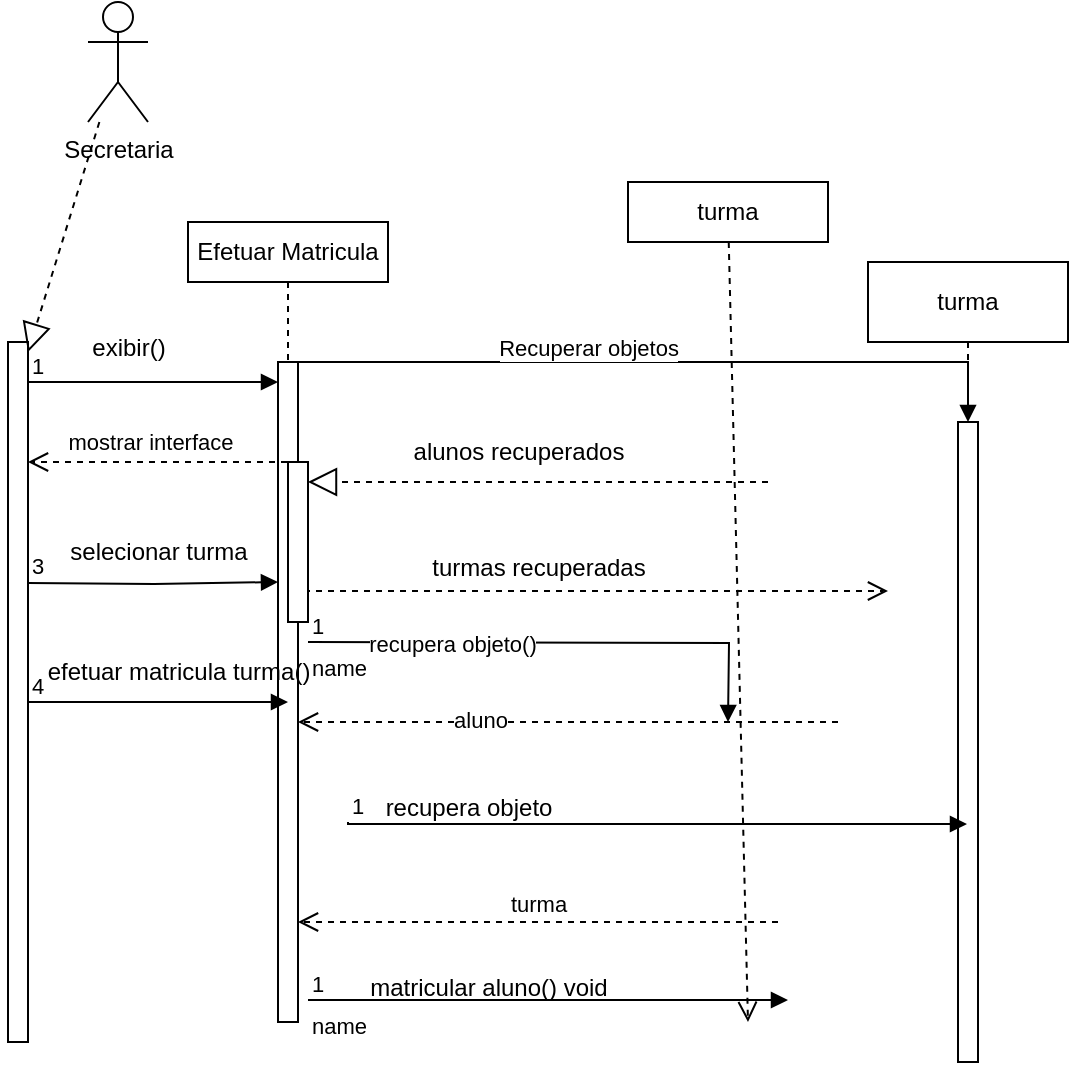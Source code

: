 <mxfile version="24.5.3" type="device">
  <diagram name="Page-1" id="2YBvvXClWsGukQMizWep">
    <mxGraphModel dx="1290" dy="1657" grid="1" gridSize="10" guides="1" tooltips="1" connect="1" arrows="1" fold="1" page="1" pageScale="1" pageWidth="850" pageHeight="1100" math="0" shadow="0">
      <root>
        <mxCell id="0" />
        <mxCell id="1" parent="0" />
        <mxCell id="aM9ryv3xv72pqoxQDRHE-1" value="Efetuar Matricula" style="shape=umlLifeline;perimeter=lifelinePerimeter;whiteSpace=wrap;html=1;container=0;dropTarget=0;collapsible=0;recursiveResize=0;outlineConnect=0;portConstraint=eastwest;newEdgeStyle={&quot;edgeStyle&quot;:&quot;elbowEdgeStyle&quot;,&quot;elbow&quot;:&quot;vertical&quot;,&quot;curved&quot;:0,&quot;rounded&quot;:0};size=30;" parent="1" vertex="1">
          <mxGeometry x="120" y="50" width="100" height="390" as="geometry" />
        </mxCell>
        <mxCell id="aM9ryv3xv72pqoxQDRHE-2" value="" style="html=1;points=[];perimeter=orthogonalPerimeter;outlineConnect=0;targetShapes=umlLifeline;portConstraint=eastwest;newEdgeStyle={&quot;edgeStyle&quot;:&quot;elbowEdgeStyle&quot;,&quot;elbow&quot;:&quot;vertical&quot;,&quot;curved&quot;:0,&quot;rounded&quot;:0};" parent="aM9ryv3xv72pqoxQDRHE-1" vertex="1">
          <mxGeometry x="45" y="70" width="10" height="330" as="geometry" />
        </mxCell>
        <mxCell id="aM9ryv3xv72pqoxQDRHE-4" value="" style="html=1;points=[];perimeter=orthogonalPerimeter;outlineConnect=0;targetShapes=umlLifeline;portConstraint=eastwest;newEdgeStyle={&quot;edgeStyle&quot;:&quot;elbowEdgeStyle&quot;,&quot;elbow&quot;:&quot;vertical&quot;,&quot;curved&quot;:0,&quot;rounded&quot;:0};" parent="aM9ryv3xv72pqoxQDRHE-1" vertex="1">
          <mxGeometry x="50" y="120" width="10" height="80" as="geometry" />
        </mxCell>
        <mxCell id="aM9ryv3xv72pqoxQDRHE-5" value="turma" style="shape=umlLifeline;perimeter=lifelinePerimeter;whiteSpace=wrap;html=1;container=0;dropTarget=0;collapsible=0;recursiveResize=0;outlineConnect=0;portConstraint=eastwest;newEdgeStyle={&quot;edgeStyle&quot;:&quot;elbowEdgeStyle&quot;,&quot;elbow&quot;:&quot;vertical&quot;,&quot;curved&quot;:0,&quot;rounded&quot;:0};" parent="1" vertex="1">
          <mxGeometry x="460" y="70" width="100" height="400" as="geometry" />
        </mxCell>
        <mxCell id="aM9ryv3xv72pqoxQDRHE-6" value="" style="html=1;points=[];perimeter=orthogonalPerimeter;outlineConnect=0;targetShapes=umlLifeline;portConstraint=eastwest;newEdgeStyle={&quot;edgeStyle&quot;:&quot;elbowEdgeStyle&quot;,&quot;elbow&quot;:&quot;vertical&quot;,&quot;curved&quot;:0,&quot;rounded&quot;:0};" parent="aM9ryv3xv72pqoxQDRHE-5" vertex="1">
          <mxGeometry x="45" y="80" width="10" height="320" as="geometry" />
        </mxCell>
        <mxCell id="aM9ryv3xv72pqoxQDRHE-7" value="-" style="html=1;verticalAlign=bottom;endArrow=block;edgeStyle=elbowEdgeStyle;elbow=vertical;curved=0;rounded=0;" parent="1" source="aM9ryv3xv72pqoxQDRHE-2" target="aM9ryv3xv72pqoxQDRHE-6" edge="1">
          <mxGeometry relative="1" as="geometry">
            <mxPoint x="195" y="130" as="sourcePoint" />
            <Array as="points">
              <mxPoint x="180" y="120" />
            </Array>
          </mxGeometry>
        </mxCell>
        <mxCell id="s9UZAolweOTETOe0ZmJE-31" value="Recuperar objetos" style="edgeLabel;html=1;align=center;verticalAlign=middle;resizable=0;points=[];" vertex="1" connectable="0" parent="aM9ryv3xv72pqoxQDRHE-7">
          <mxGeometry x="-0.364" relative="1" as="geometry">
            <mxPoint x="29" y="-7" as="offset" />
          </mxGeometry>
        </mxCell>
        <mxCell id="aM9ryv3xv72pqoxQDRHE-8" value="" style="html=1;verticalAlign=bottom;endArrow=open;dashed=1;endSize=8;edgeStyle=elbowEdgeStyle;elbow=vertical;curved=0;rounded=0;" parent="1" edge="1">
          <mxGeometry relative="1" as="geometry">
            <mxPoint x="175" y="300" as="targetPoint" />
            <Array as="points">
              <mxPoint x="190" y="300" />
            </Array>
            <mxPoint x="445" y="300" as="sourcePoint" />
          </mxGeometry>
        </mxCell>
        <mxCell id="s9UZAolweOTETOe0ZmJE-40" value="aluno" style="edgeLabel;html=1;align=center;verticalAlign=middle;resizable=0;points=[];" vertex="1" connectable="0" parent="aM9ryv3xv72pqoxQDRHE-8">
          <mxGeometry x="0.326" y="-1" relative="1" as="geometry">
            <mxPoint as="offset" />
          </mxGeometry>
        </mxCell>
        <mxCell id="aM9ryv3xv72pqoxQDRHE-10" value="" style="html=1;verticalAlign=bottom;endArrow=open;dashed=1;endSize=8;edgeStyle=elbowEdgeStyle;elbow=vertical;curved=0;rounded=0;" parent="1" edge="1">
          <mxGeometry relative="1" as="geometry">
            <mxPoint x="470" y="235" as="targetPoint" />
            <Array as="points">
              <mxPoint x="180" y="234.5" />
            </Array>
            <mxPoint x="180" y="214.5" as="sourcePoint" />
          </mxGeometry>
        </mxCell>
        <mxCell id="s9UZAolweOTETOe0ZmJE-1" value="Secretaria" style="shape=umlActor;verticalLabelPosition=bottom;verticalAlign=top;html=1;outlineConnect=0;" vertex="1" parent="1">
          <mxGeometry x="70" y="-60" width="30" height="60" as="geometry" />
        </mxCell>
        <mxCell id="s9UZAolweOTETOe0ZmJE-4" value="" style="html=1;points=[[0,0,0,0,5],[0,1,0,0,-5],[1,0,0,0,5],[1,1,0,0,-5]];perimeter=orthogonalPerimeter;outlineConnect=0;targetShapes=umlLifeline;portConstraint=eastwest;newEdgeStyle={&quot;curved&quot;:0,&quot;rounded&quot;:0};" vertex="1" parent="1">
          <mxGeometry x="30" y="110" width="10" height="350" as="geometry" />
        </mxCell>
        <mxCell id="s9UZAolweOTETOe0ZmJE-5" value="" style="endArrow=block;dashed=1;endFill=0;endSize=12;html=1;rounded=0;entryX=1;entryY=0;entryDx=0;entryDy=5;entryPerimeter=0;" edge="1" parent="1" source="s9UZAolweOTETOe0ZmJE-1" target="s9UZAolweOTETOe0ZmJE-4">
          <mxGeometry width="160" relative="1" as="geometry">
            <mxPoint x="50" y="30" as="sourcePoint" />
            <mxPoint x="210" y="30" as="targetPoint" />
          </mxGeometry>
        </mxCell>
        <mxCell id="s9UZAolweOTETOe0ZmJE-11" value="" style="endArrow=block;endFill=1;html=1;edgeStyle=orthogonalEdgeStyle;align=left;verticalAlign=top;rounded=0;" edge="1" parent="1">
          <mxGeometry x="-1" relative="1" as="geometry">
            <mxPoint x="40" y="130" as="sourcePoint" />
            <mxPoint x="165" y="130" as="targetPoint" />
          </mxGeometry>
        </mxCell>
        <mxCell id="s9UZAolweOTETOe0ZmJE-12" value="1" style="edgeLabel;resizable=0;html=1;align=left;verticalAlign=bottom;" connectable="0" vertex="1" parent="s9UZAolweOTETOe0ZmJE-11">
          <mxGeometry x="-1" relative="1" as="geometry" />
        </mxCell>
        <mxCell id="s9UZAolweOTETOe0ZmJE-13" value="" style="html=1;verticalAlign=bottom;endArrow=open;dashed=1;endSize=8;curved=0;rounded=0;" edge="1" parent="1" source="aM9ryv3xv72pqoxQDRHE-1">
          <mxGeometry x="0.004" relative="1" as="geometry">
            <mxPoint x="120" y="170" as="sourcePoint" />
            <mxPoint x="40" y="170" as="targetPoint" />
            <mxPoint as="offset" />
          </mxGeometry>
        </mxCell>
        <mxCell id="s9UZAolweOTETOe0ZmJE-27" value="mostrar interface" style="edgeLabel;html=1;align=center;verticalAlign=middle;resizable=0;points=[];" vertex="1" connectable="0" parent="s9UZAolweOTETOe0ZmJE-13">
          <mxGeometry x="0.339" y="-3" relative="1" as="geometry">
            <mxPoint x="18" y="-7" as="offset" />
          </mxGeometry>
        </mxCell>
        <mxCell id="s9UZAolweOTETOe0ZmJE-22" value="" style="endArrow=block;endFill=1;html=1;edgeStyle=orthogonalEdgeStyle;align=left;verticalAlign=top;rounded=0;" edge="1" parent="1">
          <mxGeometry x="-1" relative="1" as="geometry">
            <mxPoint x="40" y="230.5" as="sourcePoint" />
            <mxPoint x="165" y="230" as="targetPoint" />
          </mxGeometry>
        </mxCell>
        <mxCell id="s9UZAolweOTETOe0ZmJE-23" value="3" style="edgeLabel;resizable=0;html=1;align=left;verticalAlign=bottom;" connectable="0" vertex="1" parent="s9UZAolweOTETOe0ZmJE-22">
          <mxGeometry x="-1" relative="1" as="geometry" />
        </mxCell>
        <mxCell id="s9UZAolweOTETOe0ZmJE-24" value="" style="endArrow=block;endFill=1;html=1;edgeStyle=orthogonalEdgeStyle;align=left;verticalAlign=top;rounded=0;" edge="1" parent="1">
          <mxGeometry x="-1" relative="1" as="geometry">
            <mxPoint x="40" y="290" as="sourcePoint" />
            <mxPoint x="170" y="290" as="targetPoint" />
          </mxGeometry>
        </mxCell>
        <mxCell id="s9UZAolweOTETOe0ZmJE-25" value="4" style="edgeLabel;resizable=0;html=1;align=left;verticalAlign=bottom;" connectable="0" vertex="1" parent="s9UZAolweOTETOe0ZmJE-24">
          <mxGeometry x="-1" relative="1" as="geometry" />
        </mxCell>
        <mxCell id="s9UZAolweOTETOe0ZmJE-26" value="exibir()" style="text;html=1;align=center;verticalAlign=middle;resizable=0;points=[];autosize=1;strokeColor=none;fillColor=none;" vertex="1" parent="1">
          <mxGeometry x="60" y="98" width="60" height="30" as="geometry" />
        </mxCell>
        <mxCell id="s9UZAolweOTETOe0ZmJE-28" value="selecionar turma" style="text;html=1;align=center;verticalAlign=middle;resizable=0;points=[];autosize=1;strokeColor=none;fillColor=none;" vertex="1" parent="1">
          <mxGeometry x="50" y="200" width="110" height="30" as="geometry" />
        </mxCell>
        <mxCell id="s9UZAolweOTETOe0ZmJE-29" value="efetuar matricula turma()" style="text;html=1;align=center;verticalAlign=middle;resizable=0;points=[];autosize=1;strokeColor=none;fillColor=none;" vertex="1" parent="1">
          <mxGeometry x="40" y="260" width="150" height="30" as="geometry" />
        </mxCell>
        <mxCell id="s9UZAolweOTETOe0ZmJE-30" value="" style="endArrow=block;dashed=1;endFill=0;endSize=12;html=1;rounded=0;" edge="1" parent="1">
          <mxGeometry width="160" relative="1" as="geometry">
            <mxPoint x="410" y="180" as="sourcePoint" />
            <mxPoint x="180" y="180" as="targetPoint" />
          </mxGeometry>
        </mxCell>
        <mxCell id="s9UZAolweOTETOe0ZmJE-32" value="alunos recuperados" style="text;html=1;align=center;verticalAlign=middle;resizable=0;points=[];autosize=1;strokeColor=none;fillColor=none;" vertex="1" parent="1">
          <mxGeometry x="220" y="150" width="130" height="30" as="geometry" />
        </mxCell>
        <mxCell id="s9UZAolweOTETOe0ZmJE-33" value="turmas recuperadas" style="text;html=1;align=center;verticalAlign=middle;resizable=0;points=[];autosize=1;strokeColor=none;fillColor=none;" vertex="1" parent="1">
          <mxGeometry x="230" y="208" width="130" height="30" as="geometry" />
        </mxCell>
        <mxCell id="s9UZAolweOTETOe0ZmJE-34" value="turma" style="html=1;whiteSpace=wrap;" vertex="1" parent="1">
          <mxGeometry x="340" y="30" width="100" height="30" as="geometry" />
        </mxCell>
        <mxCell id="s9UZAolweOTETOe0ZmJE-35" value="" style="html=1;verticalAlign=bottom;endArrow=open;dashed=1;endSize=8;curved=0;rounded=0;" edge="1" parent="1" source="s9UZAolweOTETOe0ZmJE-34">
          <mxGeometry relative="1" as="geometry">
            <mxPoint x="370" y="80" as="sourcePoint" />
            <mxPoint x="400" y="450" as="targetPoint" />
          </mxGeometry>
        </mxCell>
        <mxCell id="s9UZAolweOTETOe0ZmJE-37" value="name" style="endArrow=block;endFill=1;html=1;edgeStyle=orthogonalEdgeStyle;align=left;verticalAlign=top;rounded=0;" edge="1" parent="1">
          <mxGeometry x="-1" relative="1" as="geometry">
            <mxPoint x="180" y="260" as="sourcePoint" />
            <mxPoint x="390" y="300" as="targetPoint" />
          </mxGeometry>
        </mxCell>
        <mxCell id="s9UZAolweOTETOe0ZmJE-38" value="1" style="edgeLabel;resizable=0;html=1;align=left;verticalAlign=bottom;" connectable="0" vertex="1" parent="s9UZAolweOTETOe0ZmJE-37">
          <mxGeometry x="-1" relative="1" as="geometry" />
        </mxCell>
        <mxCell id="s9UZAolweOTETOe0ZmJE-39" value="recupera objeto()" style="edgeLabel;html=1;align=center;verticalAlign=middle;resizable=0;points=[];" vertex="1" connectable="0" parent="s9UZAolweOTETOe0ZmJE-37">
          <mxGeometry x="-0.424" y="-1" relative="1" as="geometry">
            <mxPoint as="offset" />
          </mxGeometry>
        </mxCell>
        <mxCell id="s9UZAolweOTETOe0ZmJE-42" value="" style="endArrow=block;endFill=1;html=1;edgeStyle=orthogonalEdgeStyle;align=left;verticalAlign=top;rounded=0;" edge="1" parent="1" target="aM9ryv3xv72pqoxQDRHE-5">
          <mxGeometry x="-1" relative="1" as="geometry">
            <mxPoint x="200" y="350" as="sourcePoint" />
            <mxPoint x="529.5" y="260" as="targetPoint" />
            <Array as="points">
              <mxPoint x="200" y="351" />
            </Array>
          </mxGeometry>
        </mxCell>
        <mxCell id="s9UZAolweOTETOe0ZmJE-43" value="1" style="edgeLabel;resizable=0;html=1;align=left;verticalAlign=bottom;" connectable="0" vertex="1" parent="s9UZAolweOTETOe0ZmJE-42">
          <mxGeometry x="-1" relative="1" as="geometry" />
        </mxCell>
        <mxCell id="s9UZAolweOTETOe0ZmJE-44" value="recupera objeto" style="text;html=1;align=center;verticalAlign=middle;resizable=0;points=[];autosize=1;strokeColor=none;fillColor=none;" vertex="1" parent="1">
          <mxGeometry x="205" y="328" width="110" height="30" as="geometry" />
        </mxCell>
        <mxCell id="s9UZAolweOTETOe0ZmJE-45" value="turma" style="html=1;verticalAlign=bottom;endArrow=open;dashed=1;endSize=8;curved=0;rounded=0;" edge="1" parent="1">
          <mxGeometry relative="1" as="geometry">
            <mxPoint x="415" y="400" as="sourcePoint" />
            <mxPoint x="175" y="400" as="targetPoint" />
          </mxGeometry>
        </mxCell>
        <mxCell id="s9UZAolweOTETOe0ZmJE-46" value="name" style="endArrow=block;endFill=1;html=1;edgeStyle=orthogonalEdgeStyle;align=left;verticalAlign=top;rounded=0;" edge="1" parent="1">
          <mxGeometry x="-1" relative="1" as="geometry">
            <mxPoint x="180" y="439" as="sourcePoint" />
            <mxPoint x="420" y="439" as="targetPoint" />
          </mxGeometry>
        </mxCell>
        <mxCell id="s9UZAolweOTETOe0ZmJE-47" value="1" style="edgeLabel;resizable=0;html=1;align=left;verticalAlign=bottom;" connectable="0" vertex="1" parent="s9UZAolweOTETOe0ZmJE-46">
          <mxGeometry x="-1" relative="1" as="geometry" />
        </mxCell>
        <mxCell id="s9UZAolweOTETOe0ZmJE-48" value="matricular aluno() void" style="text;html=1;align=center;verticalAlign=middle;resizable=0;points=[];autosize=1;strokeColor=none;fillColor=none;" vertex="1" parent="1">
          <mxGeometry x="200" y="418" width="140" height="30" as="geometry" />
        </mxCell>
      </root>
    </mxGraphModel>
  </diagram>
</mxfile>
